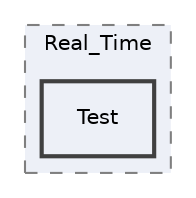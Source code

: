 digraph "/home/bruh/Documents/GitHub/cleaned_and_commented/Real_Time/Test"
{
 // LATEX_PDF_SIZE
  edge [fontname="Helvetica",fontsize="10",labelfontname="Helvetica",labelfontsize="10"];
  node [fontname="Helvetica",fontsize="10",shape=record];
  compound=true
  subgraph clusterdir_861de89f66ca9f15b5c2ae42c47b4a1e {
    graph [ bgcolor="#edf0f7", pencolor="grey50", style="filled,dashed,", label="Real_Time", fontname="Helvetica", fontsize="10", URL="dir_861de89f66ca9f15b5c2ae42c47b4a1e.html"]
  dir_f43a32d74d042491042e342513c02813 [shape=box, label="Test", style="filled,bold,", fillcolor="#edf0f7", color="grey25", URL="dir_f43a32d74d042491042e342513c02813.html"];
  }
}
